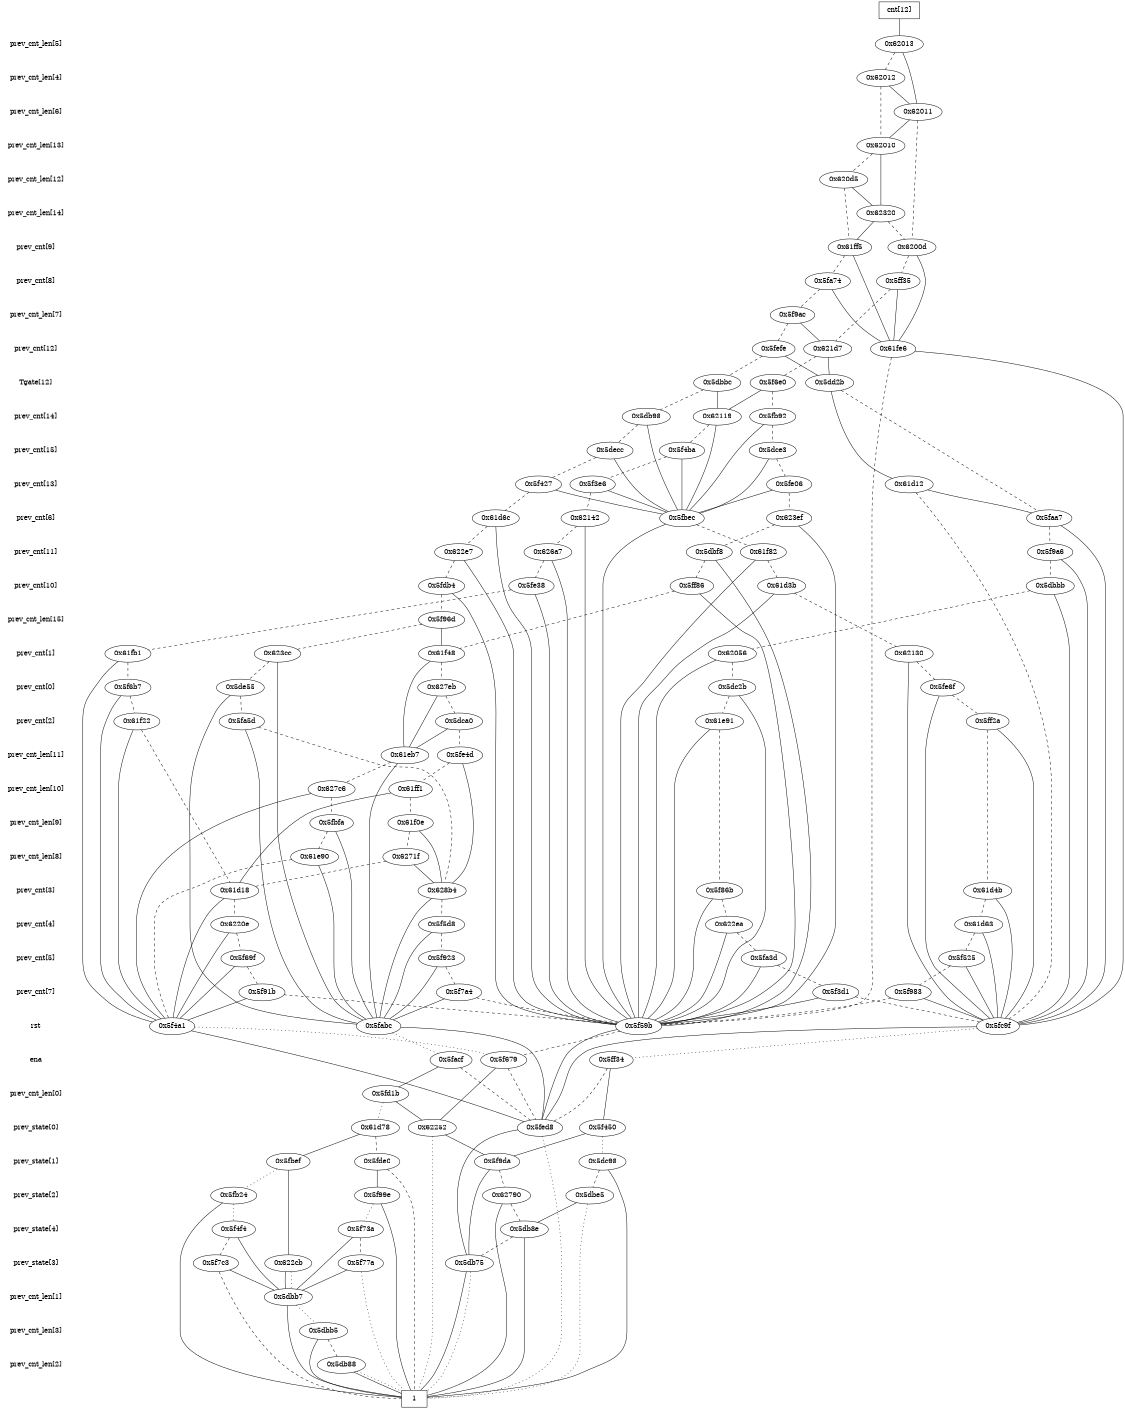 digraph "DD" {
size = "7.5,10"
center = true;
edge [dir = none];
{ node [shape = plaintext];
  edge [style = invis];
  "CONST NODES" [style = invis];
" prev_cnt_len[5] " -> " prev_cnt_len[4] " -> " prev_cnt_len[6] " -> " prev_cnt_len[13] " -> " prev_cnt_len[12] " -> " prev_cnt_len[14] " -> " prev_cnt[9] " -> " prev_cnt[8] " -> " prev_cnt_len[7] " -> " prev_cnt[12] " -> " Tgate[12] " -> " prev_cnt[14] " -> " prev_cnt[15] " -> " prev_cnt[13] " -> " prev_cnt[6] " -> " prev_cnt[11] " -> " prev_cnt[10] " -> " prev_cnt_len[15] " -> " prev_cnt[1] " -> " prev_cnt[0] " -> " prev_cnt[2] " -> " prev_cnt_len[11] " -> " prev_cnt_len[10] " -> " prev_cnt_len[9] " -> " prev_cnt_len[8] " -> " prev_cnt[3] " -> " prev_cnt[4] " -> " prev_cnt[5] " -> " prev_cnt[7] " -> " rst " -> " ena " -> " prev_cnt_len[0] " -> " prev_state[0] " -> " prev_state[1] " -> " prev_state[2] " -> " prev_state[4] " -> " prev_state[3] " -> " prev_cnt_len[1] " -> " prev_cnt_len[3] " -> " prev_cnt_len[2] " -> "CONST NODES"; 
}
{ rank = same; node [shape = box]; edge [style = invis];
"  cnt[12]  "; }
{ rank = same; " prev_cnt_len[5] ";
"0x62013";
}
{ rank = same; " prev_cnt_len[4] ";
"0x62012";
}
{ rank = same; " prev_cnt_len[6] ";
"0x62011";
}
{ rank = same; " prev_cnt_len[13] ";
"0x62010";
}
{ rank = same; " prev_cnt_len[12] ";
"0x620d5";
}
{ rank = same; " prev_cnt_len[14] ";
"0x62320";
}
{ rank = same; " prev_cnt[9] ";
"0x61ff5";
"0x6200d";
}
{ rank = same; " prev_cnt[8] ";
"0x5fa74";
"0x5ff35";
}
{ rank = same; " prev_cnt_len[7] ";
"0x5f9ac";
}
{ rank = same; " prev_cnt[12] ";
"0x61fe6";
"0x5fefe";
"0x621d7";
}
{ rank = same; " Tgate[12] ";
"0x5dd2b";
"0x5f6e0";
"0x5dbbc";
}
{ rank = same; " prev_cnt[14] ";
"0x5fb92";
"0x5db98";
"0x62119";
}
{ rank = same; " prev_cnt[15] ";
"0x5f4ba";
"0x5decc";
"0x5dce3";
}
{ rank = same; " prev_cnt[13] ";
"0x5f427";
"0x5fe06";
"0x5f3e6";
"0x61d12";
}
{ rank = same; " prev_cnt[6] ";
"0x5fbec";
"0x62142";
"0x5faa7";
"0x61d6c";
"0x623ef";
}
{ rank = same; " prev_cnt[11] ";
"0x5dbf8";
"0x61f82";
"0x622e7";
"0x626a7";
"0x5f9a6";
}
{ rank = same; " prev_cnt[10] ";
"0x5ff86";
"0x5fdb4";
"0x5dbbb";
"0x5fe38";
"0x61d3b";
}
{ rank = same; " prev_cnt_len[15] ";
"0x5f96d";
}
{ rank = same; " prev_cnt[1] ";
"0x61f48";
"0x61fb1";
"0x62056";
"0x623cc";
"0x62130";
}
{ rank = same; " prev_cnt[0] ";
"0x5dc2b";
"0x5de55";
"0x627eb";
"0x5f6b7";
"0x5fe6f";
}
{ rank = same; " prev_cnt[2] ";
"0x5ff2a";
"0x61e91";
"0x5dca0";
"0x61f22";
"0x5fa5d";
}
{ rank = same; " prev_cnt_len[11] ";
"0x5fe4d";
"0x61eb7";
}
{ rank = same; " prev_cnt_len[10] ";
"0x627c6";
"0x61ff1";
}
{ rank = same; " prev_cnt_len[9] ";
"0x5fbfa";
"0x61f0e";
}
{ rank = same; " prev_cnt_len[8] ";
"0x6271f";
"0x61e90";
}
{ rank = same; " prev_cnt[3] ";
"0x628b4";
"0x61d4b";
"0x61d18";
"0x5f86b";
}
{ rank = same; " prev_cnt[4] ";
"0x61d63";
"0x6220e";
"0x5f5d8";
"0x622ea";
}
{ rank = same; " prev_cnt[5] ";
"0x5f69f";
"0x5f923";
"0x5fa3d";
"0x5f525";
}
{ rank = same; " prev_cnt[7] ";
"0x5f983";
"0x5f91b";
"0x5f7a4";
"0x5f3d1";
}
{ rank = same; " rst ";
"0x5fc9f";
"0x5fabc";
"0x5f4a1";
"0x5f59b";
}
{ rank = same; " ena ";
"0x5facf";
"0x5ff34";
"0x5f679";
}
{ rank = same; " prev_cnt_len[0] ";
"0x5fd1b";
}
{ rank = same; " prev_state[0] ";
"0x61d78";
"0x62252";
"0x5fed8";
"0x5f450";
}
{ rank = same; " prev_state[1] ";
"0x5fde0";
"0x5f9da";
"0x5dc98";
"0x5fbef";
}
{ rank = same; " prev_state[2] ";
"0x62790";
"0x5fb24";
"0x5f99e";
"0x5dbe5";
}
{ rank = same; " prev_state[4] ";
"0x5f4f4";
"0x5db8e";
"0x5f73a";
}
{ rank = same; " prev_state[3] ";
"0x622cb";
"0x5f77a";
"0x5f7c3";
"0x5db75";
}
{ rank = same; " prev_cnt_len[1] ";
"0x5dbb7";
}
{ rank = same; " prev_cnt_len[3] ";
"0x5dbb5";
}
{ rank = same; " prev_cnt_len[2] ";
"0x5db88";
}
{ rank = same; "CONST NODES";
{ node [shape = box]; "0x5db40";
}
}
"  cnt[12]  " -> "0x62013" [style = solid];
"0x62013" -> "0x62011";
"0x62013" -> "0x62012" [style = dashed];
"0x62012" -> "0x62011";
"0x62012" -> "0x62010" [style = dashed];
"0x62011" -> "0x62010";
"0x62011" -> "0x6200d" [style = dashed];
"0x62010" -> "0x62320";
"0x62010" -> "0x620d5" [style = dashed];
"0x620d5" -> "0x62320";
"0x620d5" -> "0x61ff5" [style = dashed];
"0x62320" -> "0x61ff5";
"0x62320" -> "0x6200d" [style = dashed];
"0x61ff5" -> "0x61fe6";
"0x61ff5" -> "0x5fa74" [style = dashed];
"0x6200d" -> "0x61fe6";
"0x6200d" -> "0x5ff35" [style = dashed];
"0x5fa74" -> "0x61fe6";
"0x5fa74" -> "0x5f9ac" [style = dashed];
"0x5ff35" -> "0x61fe6";
"0x5ff35" -> "0x621d7" [style = dashed];
"0x5f9ac" -> "0x621d7";
"0x5f9ac" -> "0x5fefe" [style = dashed];
"0x61fe6" -> "0x5fc9f";
"0x61fe6" -> "0x5f59b" [style = dashed];
"0x5fefe" -> "0x5dd2b";
"0x5fefe" -> "0x5dbbc" [style = dashed];
"0x621d7" -> "0x5dd2b";
"0x621d7" -> "0x5f6e0" [style = dashed];
"0x5dd2b" -> "0x61d12";
"0x5dd2b" -> "0x5faa7" [style = dashed];
"0x5f6e0" -> "0x62119";
"0x5f6e0" -> "0x5fb92" [style = dashed];
"0x5dbbc" -> "0x62119";
"0x5dbbc" -> "0x5db98" [style = dashed];
"0x5fb92" -> "0x5fbec";
"0x5fb92" -> "0x5dce3" [style = dashed];
"0x5db98" -> "0x5fbec";
"0x5db98" -> "0x5decc" [style = dashed];
"0x62119" -> "0x5fbec";
"0x62119" -> "0x5f4ba" [style = dashed];
"0x5f4ba" -> "0x5fbec";
"0x5f4ba" -> "0x5f3e6" [style = dashed];
"0x5decc" -> "0x5fbec";
"0x5decc" -> "0x5f427" [style = dashed];
"0x5dce3" -> "0x5fbec";
"0x5dce3" -> "0x5fe06" [style = dashed];
"0x5f427" -> "0x5fbec";
"0x5f427" -> "0x61d6c" [style = dashed];
"0x5fe06" -> "0x5fbec";
"0x5fe06" -> "0x623ef" [style = dashed];
"0x5f3e6" -> "0x5fbec";
"0x5f3e6" -> "0x62142" [style = dashed];
"0x61d12" -> "0x5faa7";
"0x61d12" -> "0x5fc9f" [style = dashed];
"0x5fbec" -> "0x5f59b";
"0x5fbec" -> "0x61f82" [style = dashed];
"0x62142" -> "0x5f59b";
"0x62142" -> "0x626a7" [style = dashed];
"0x5faa7" -> "0x5fc9f";
"0x5faa7" -> "0x5f9a6" [style = dashed];
"0x61d6c" -> "0x5f59b";
"0x61d6c" -> "0x622e7" [style = dashed];
"0x623ef" -> "0x5f59b";
"0x623ef" -> "0x5dbf8" [style = dashed];
"0x5dbf8" -> "0x5f59b";
"0x5dbf8" -> "0x5ff86" [style = dashed];
"0x61f82" -> "0x5f59b";
"0x61f82" -> "0x61d3b" [style = dashed];
"0x622e7" -> "0x5f59b";
"0x622e7" -> "0x5fdb4" [style = dashed];
"0x626a7" -> "0x5f59b";
"0x626a7" -> "0x5fe38" [style = dashed];
"0x5f9a6" -> "0x5fc9f";
"0x5f9a6" -> "0x5dbbb" [style = dashed];
"0x5ff86" -> "0x5f59b";
"0x5ff86" -> "0x61f48" [style = dashed];
"0x5fdb4" -> "0x5f59b";
"0x5fdb4" -> "0x5f96d" [style = dashed];
"0x5dbbb" -> "0x5fc9f";
"0x5dbbb" -> "0x62056" [style = dashed];
"0x5fe38" -> "0x5f59b";
"0x5fe38" -> "0x61fb1" [style = dashed];
"0x61d3b" -> "0x5f59b";
"0x61d3b" -> "0x62130" [style = dashed];
"0x5f96d" -> "0x61f48";
"0x5f96d" -> "0x623cc" [style = dashed];
"0x61f48" -> "0x61eb7";
"0x61f48" -> "0x627eb" [style = dashed];
"0x61fb1" -> "0x5f4a1";
"0x61fb1" -> "0x5f6b7" [style = dashed];
"0x62056" -> "0x5f59b";
"0x62056" -> "0x5dc2b" [style = dashed];
"0x623cc" -> "0x5fabc";
"0x623cc" -> "0x5de55" [style = dashed];
"0x62130" -> "0x5fc9f";
"0x62130" -> "0x5fe6f" [style = dashed];
"0x5dc2b" -> "0x5f59b";
"0x5dc2b" -> "0x61e91" [style = dashed];
"0x5de55" -> "0x5fabc";
"0x5de55" -> "0x5fa5d" [style = dashed];
"0x627eb" -> "0x61eb7";
"0x627eb" -> "0x5dca0" [style = dashed];
"0x5f6b7" -> "0x5f4a1";
"0x5f6b7" -> "0x61f22" [style = dashed];
"0x5fe6f" -> "0x5fc9f";
"0x5fe6f" -> "0x5ff2a" [style = dashed];
"0x5ff2a" -> "0x5fc9f";
"0x5ff2a" -> "0x61d4b" [style = dashed];
"0x61e91" -> "0x5f59b";
"0x61e91" -> "0x5f86b" [style = dashed];
"0x5dca0" -> "0x61eb7";
"0x5dca0" -> "0x5fe4d" [style = dashed];
"0x61f22" -> "0x5f4a1";
"0x61f22" -> "0x61d18" [style = dashed];
"0x5fa5d" -> "0x5fabc";
"0x5fa5d" -> "0x628b4" [style = dashed];
"0x5fe4d" -> "0x628b4";
"0x5fe4d" -> "0x61ff1" [style = dashed];
"0x61eb7" -> "0x5fabc";
"0x61eb7" -> "0x627c6" [style = dashed];
"0x627c6" -> "0x5f4a1";
"0x627c6" -> "0x5fbfa" [style = dashed];
"0x61ff1" -> "0x61d18";
"0x61ff1" -> "0x61f0e" [style = dashed];
"0x5fbfa" -> "0x5fabc";
"0x5fbfa" -> "0x61e90" [style = dashed];
"0x61f0e" -> "0x628b4";
"0x61f0e" -> "0x6271f" [style = dashed];
"0x6271f" -> "0x628b4";
"0x6271f" -> "0x61d18" [style = dashed];
"0x61e90" -> "0x5fabc";
"0x61e90" -> "0x5f4a1" [style = dashed];
"0x628b4" -> "0x5fabc";
"0x628b4" -> "0x5f5d8" [style = dashed];
"0x61d4b" -> "0x5fc9f";
"0x61d4b" -> "0x61d63" [style = dashed];
"0x61d18" -> "0x5f4a1";
"0x61d18" -> "0x6220e" [style = dashed];
"0x5f86b" -> "0x5f59b";
"0x5f86b" -> "0x622ea" [style = dashed];
"0x61d63" -> "0x5fc9f";
"0x61d63" -> "0x5f525" [style = dashed];
"0x6220e" -> "0x5f4a1";
"0x6220e" -> "0x5f69f" [style = dashed];
"0x5f5d8" -> "0x5fabc";
"0x5f5d8" -> "0x5f923" [style = dashed];
"0x622ea" -> "0x5f59b";
"0x622ea" -> "0x5fa3d" [style = dashed];
"0x5f69f" -> "0x5f4a1";
"0x5f69f" -> "0x5f91b" [style = dashed];
"0x5f923" -> "0x5fabc";
"0x5f923" -> "0x5f7a4" [style = dashed];
"0x5fa3d" -> "0x5f59b";
"0x5fa3d" -> "0x5f3d1" [style = dashed];
"0x5f525" -> "0x5fc9f";
"0x5f525" -> "0x5f983" [style = dashed];
"0x5f983" -> "0x5fc9f";
"0x5f983" -> "0x5f59b" [style = dashed];
"0x5f91b" -> "0x5f4a1";
"0x5f91b" -> "0x5f59b" [style = dashed];
"0x5f7a4" -> "0x5fabc";
"0x5f7a4" -> "0x5f59b" [style = dashed];
"0x5f3d1" -> "0x5f59b";
"0x5f3d1" -> "0x5fc9f" [style = dashed];
"0x5fc9f" -> "0x5fed8";
"0x5fc9f" -> "0x5ff34" [style = dotted];
"0x5fabc" -> "0x5fed8";
"0x5fabc" -> "0x5facf" [style = dotted];
"0x5f4a1" -> "0x5fed8";
"0x5f4a1" -> "0x5f679" [style = dotted];
"0x5f59b" -> "0x5fed8";
"0x5f59b" -> "0x5f679" [style = dashed];
"0x5facf" -> "0x5fd1b";
"0x5facf" -> "0x5fed8" [style = dashed];
"0x5ff34" -> "0x5f450";
"0x5ff34" -> "0x5fed8" [style = dashed];
"0x5f679" -> "0x62252";
"0x5f679" -> "0x5fed8" [style = dashed];
"0x5fd1b" -> "0x62252";
"0x5fd1b" -> "0x61d78" [style = dotted];
"0x61d78" -> "0x5fbef";
"0x61d78" -> "0x5fde0" [style = dashed];
"0x62252" -> "0x5f9da";
"0x62252" -> "0x5db40" [style = dotted];
"0x5fed8" -> "0x5db75";
"0x5fed8" -> "0x5db40" [style = dotted];
"0x5f450" -> "0x5f9da";
"0x5f450" -> "0x5dc98" [style = dotted];
"0x5fde0" -> "0x5f99e";
"0x5fde0" -> "0x5db40" [style = dashed];
"0x5f9da" -> "0x5db75";
"0x5f9da" -> "0x62790" [style = dashed];
"0x5dc98" -> "0x5db40";
"0x5dc98" -> "0x5dbe5" [style = dashed];
"0x5fbef" -> "0x622cb";
"0x5fbef" -> "0x5fb24" [style = dotted];
"0x62790" -> "0x5db40";
"0x62790" -> "0x5db8e" [style = dashed];
"0x5fb24" -> "0x5db40";
"0x5fb24" -> "0x5f4f4" [style = dotted];
"0x5f99e" -> "0x5db40";
"0x5f99e" -> "0x5f73a" [style = dotted];
"0x5dbe5" -> "0x5db8e";
"0x5dbe5" -> "0x5db40" [style = dotted];
"0x5f4f4" -> "0x5dbb7";
"0x5f4f4" -> "0x5f7c3" [style = dashed];
"0x5db8e" -> "0x5db40";
"0x5db8e" -> "0x5db75" [style = dashed];
"0x5f73a" -> "0x5dbb7";
"0x5f73a" -> "0x5f77a" [style = dashed];
"0x622cb" -> "0x5dbb7";
"0x622cb" -> "0x5dbb7" [style = dotted];
"0x5f77a" -> "0x5dbb7";
"0x5f77a" -> "0x5db40" [style = dotted];
"0x5f7c3" -> "0x5dbb7";
"0x5f7c3" -> "0x5db40" [style = dashed];
"0x5db75" -> "0x5db40";
"0x5db75" -> "0x5db40" [style = dotted];
"0x5dbb7" -> "0x5db40";
"0x5dbb7" -> "0x5dbb5" [style = dotted];
"0x5dbb5" -> "0x5db40";
"0x5dbb5" -> "0x5db88" [style = dashed];
"0x5db88" -> "0x5db40";
"0x5db88" -> "0x5db40" [style = dotted];
"0x5db40" [label = "1"];
}
